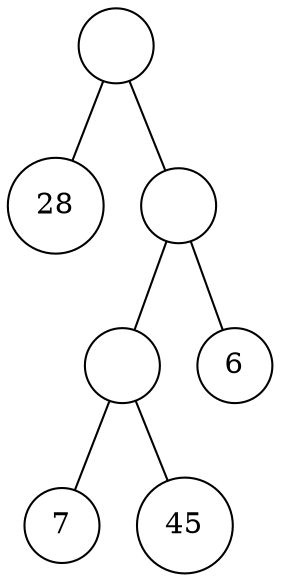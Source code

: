 graph g {
graph[ordering="out"];
1[label="", shape=circle, width=0.5];
1--2;
1--3;
2[label="28",shape=circle, width=0.5];
3[label="", shape=circle, width=0.5];
3--6;
3--7;
6[label="", shape=circle, width=0.5];
6--12;
6--13;
12[label="7",shape=circle, width=0.5];
13[label="45",shape=circle, width=0.5];
7[label="6",shape=circle, width=0.5];
}
